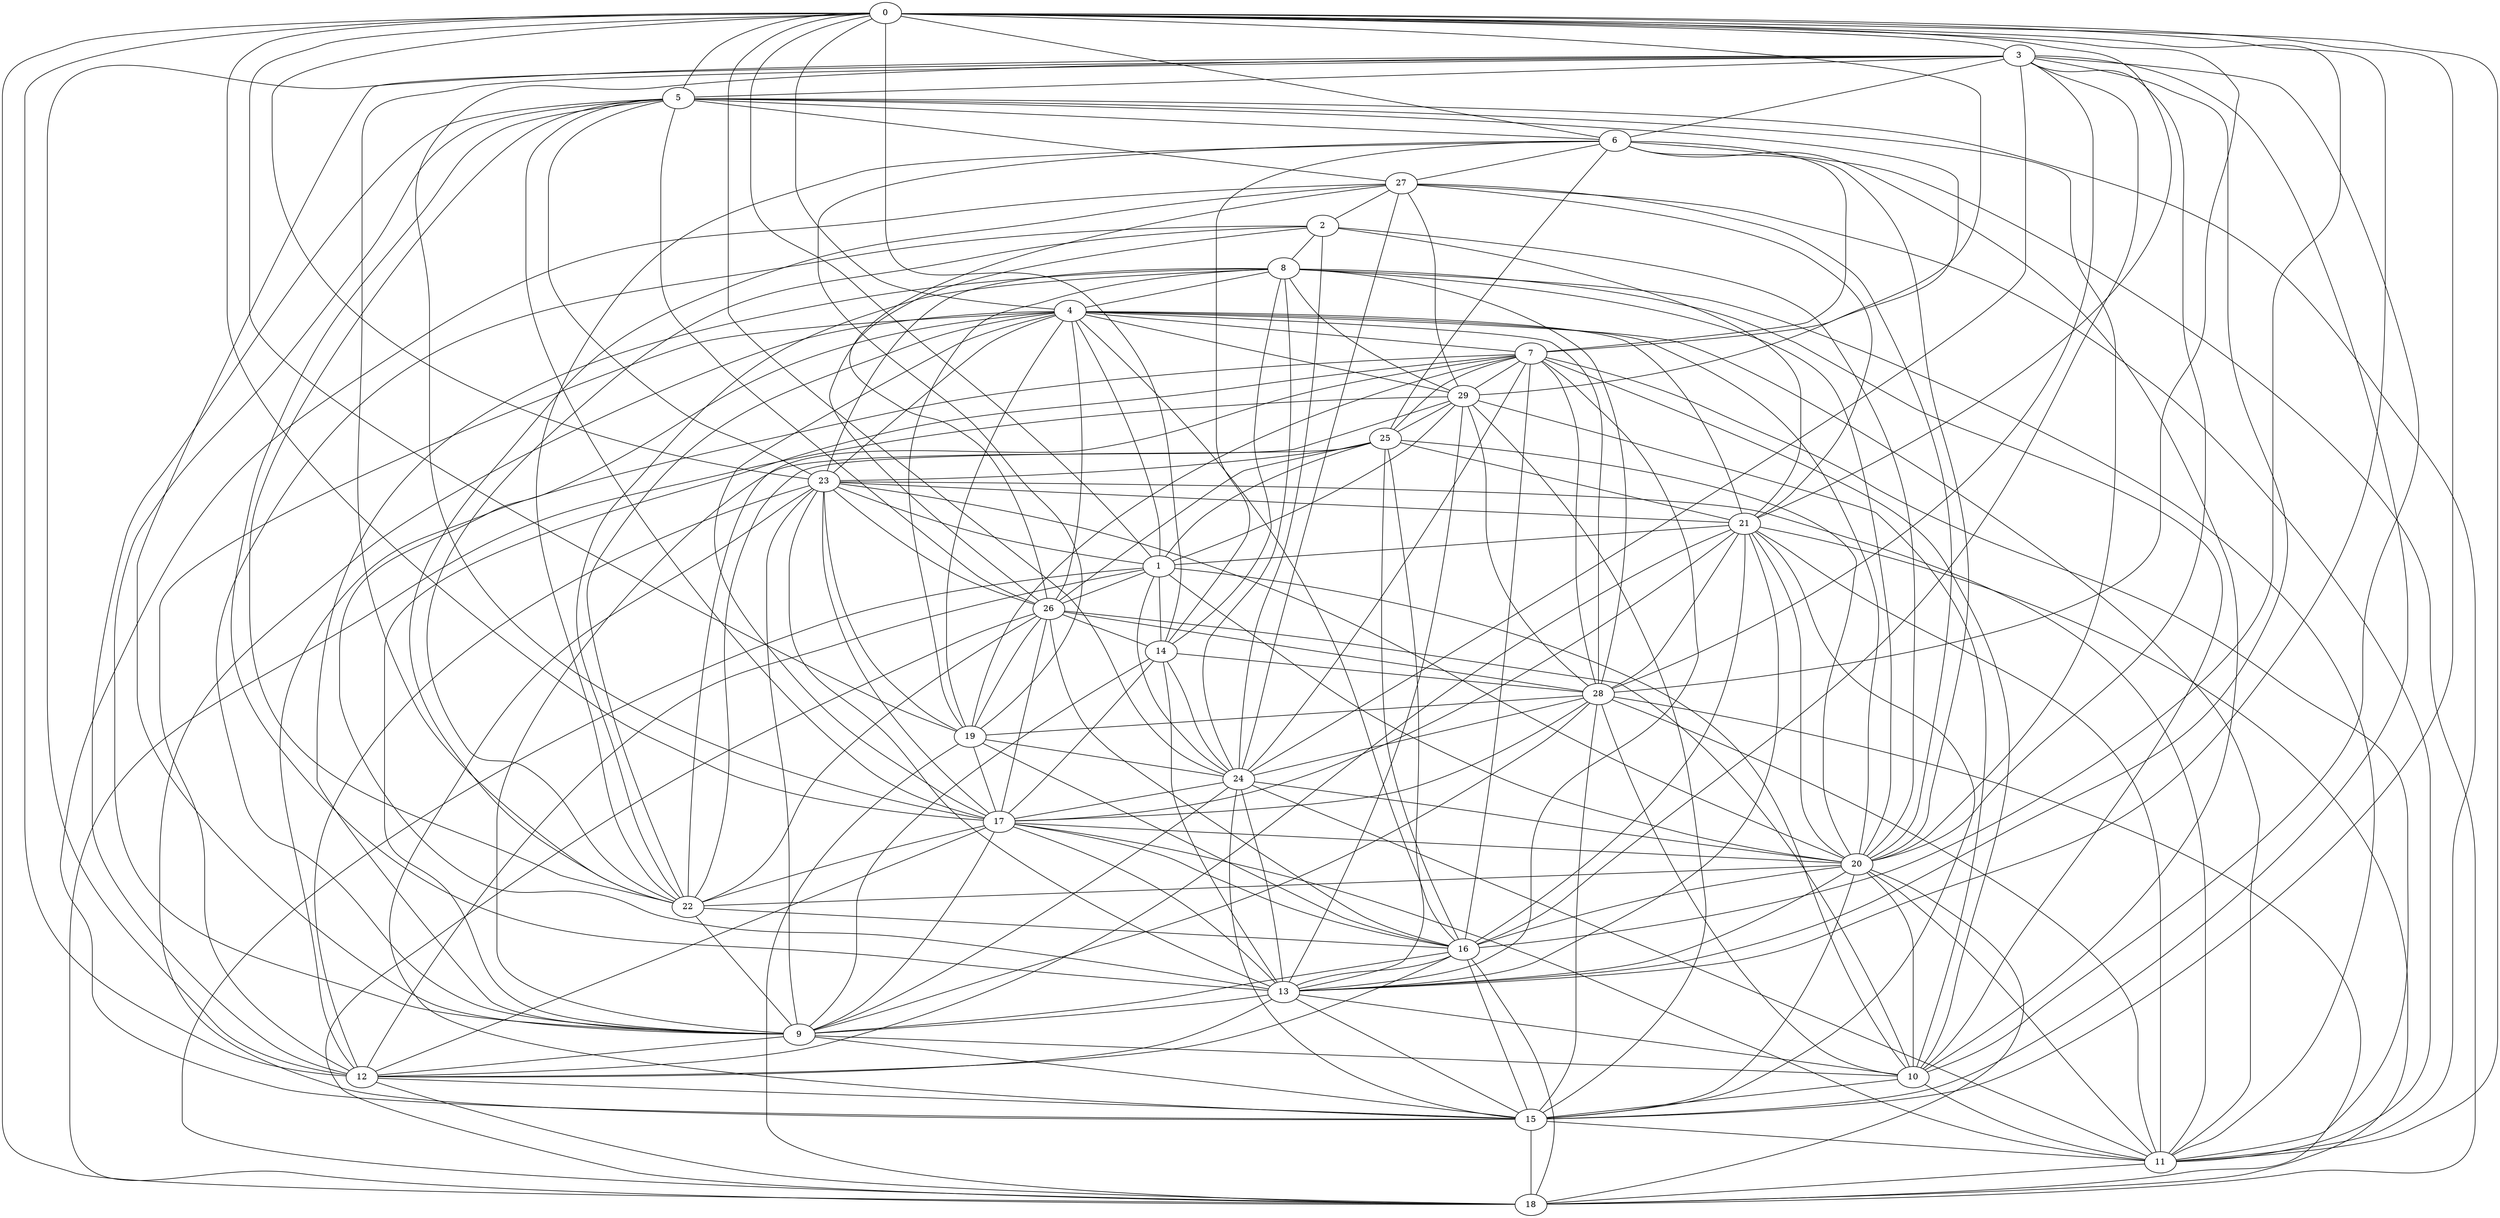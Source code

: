 graph {
	0 [label=0]
	1 [label=1]
	2 [label=2]
	3 [label=3]
	4 [label=4]
	5 [label=5]
	6 [label=6]
	7 [label=7]
	8 [label=8]
	9 [label=9]
	10 [label=10]
	11 [label=11]
	12 [label=12]
	13 [label=13]
	14 [label=14]
	15 [label=15]
	16 [label=16]
	17 [label=17]
	18 [label=18]
	19 [label=19]
	20 [label=20]
	21 [label=21]
	22 [label=22]
	23 [label=23]
	24 [label=24]
	25 [label=25]
	26 [label=26]
	27 [label=27]
	28 [label=28]
	29 [label=29]
	0 -- 3
	0 -- 4
	0 -- 5
	0 -- 7
	0 -- 11
	0 -- 12
	0 -- 13
	0 -- 14
	0 -- 15
	0 -- 17
	0 -- 18
	0 -- 19
	0 -- 21
	0 -- 28
	1 -- 0
	1 -- 4
	1 -- 12
	1 -- 14
	1 -- 24
	1 -- 25
	1 -- 26
	1 -- 29
	2 -- 8
	2 -- 9
	2 -- 20
	2 -- 21
	2 -- 22
	3 -- 5
	3 -- 9
	3 -- 12
	3 -- 13
	3 -- 15
	3 -- 16
	3 -- 22
	3 -- 24
	3 -- 28
	4 -- 7
	4 -- 11
	4 -- 15
	4 -- 16
	4 -- 17
	4 -- 19
	4 -- 20
	4 -- 21
	4 -- 22
	4 -- 23
	4 -- 28
	5 -- 6
	5 -- 12
	5 -- 13
	5 -- 17
	5 -- 20
	5 -- 26
	6 -- 0
	6 -- 3
	6 -- 10
	6 -- 14
	6 -- 20
	6 -- 25
	6 -- 27
	7 -- 6
	7 -- 10
	7 -- 12
	7 -- 13
	7 -- 19
	7 -- 25
	7 -- 28
	7 -- 29
	8 -- 4
	8 -- 9
	8 -- 11
	8 -- 14
	8 -- 19
	8 -- 24
	8 -- 29
	9 -- 5
	9 -- 7
	9 -- 10
	9 -- 12
	9 -- 15
	9 -- 16
	9 -- 17
	9 -- 23
	9 -- 24
	9 -- 28
	10 -- 1
	10 -- 3
	10 -- 8
	10 -- 11
	10 -- 13
	10 -- 15
	10 -- 20
	10 -- 26
	10 -- 29
	11 -- 5
	11 -- 7
	11 -- 18
	11 -- 23
	11 -- 28
	12 -- 4
	12 -- 15
	12 -- 17
	12 -- 18
	13 -- 4
	13 -- 9
	13 -- 12
	13 -- 15
	13 -- 20
	13 -- 21
	13 -- 25
	13 -- 29
	14 -- 9
	14 -- 13
	14 -- 17
	14 -- 24
	14 -- 28
	15 -- 11
	15 -- 20
	15 -- 21
	15 -- 23
	15 -- 24
	15 -- 27
	15 -- 28
	15 -- 29
	16 -- 0
	16 -- 7
	16 -- 12
	16 -- 13
	16 -- 15
	16 -- 17
	16 -- 19
	16 -- 25
	17 -- 3
	17 -- 11
	17 -- 13
	17 -- 19
	17 -- 20
	17 -- 26
	17 -- 28
	18 -- 1
	18 -- 6
	18 -- 15
	18 -- 16
	18 -- 26
	18 -- 29
	19 -- 6
	19 -- 18
	19 -- 23
	19 -- 24
	20 -- 1
	20 -- 3
	20 -- 8
	20 -- 11
	20 -- 16
	20 -- 18
	20 -- 22
	20 -- 24
	20 -- 25
	20 -- 27
	21 -- 1
	21 -- 11
	21 -- 12
	21 -- 16
	21 -- 17
	21 -- 18
	21 -- 20
	21 -- 25
	21 -- 27
	22 -- 5
	22 -- 6
	22 -- 7
	22 -- 8
	22 -- 9
	22 -- 16
	22 -- 17
	22 -- 25
	22 -- 26
	22 -- 27
	23 -- 0
	23 -- 1
	23 -- 5
	23 -- 8
	23 -- 12
	23 -- 13
	23 -- 17
	23 -- 20
	23 -- 21
	24 -- 0
	24 -- 2
	24 -- 7
	24 -- 11
	24 -- 13
	24 -- 17
	24 -- 27
	24 -- 28
	25 -- 23
	26 -- 2
	26 -- 4
	26 -- 14
	26 -- 16
	26 -- 19
	26 -- 23
	26 -- 25
	26 -- 28
	27 -- 2
	27 -- 5
	27 -- 11
	27 -- 26
	28 -- 8
	28 -- 10
	28 -- 18
	28 -- 19
	28 -- 21
	28 -- 29
	29 -- 4
	29 -- 5
	29 -- 9
	29 -- 25
	29 -- 27
}